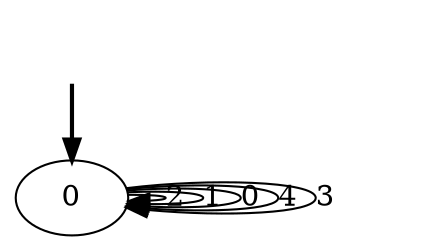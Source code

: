 digraph {
	fake [style=invisible]
	0 [root=true]
	fake -> 0 [style=bold]
	0 -> 0 [label=2]
	0 -> 0 [label=1]
	0 -> 0 [label=0]
	0 -> 0 [label=4]
	0 -> 0 [label=3]
}

